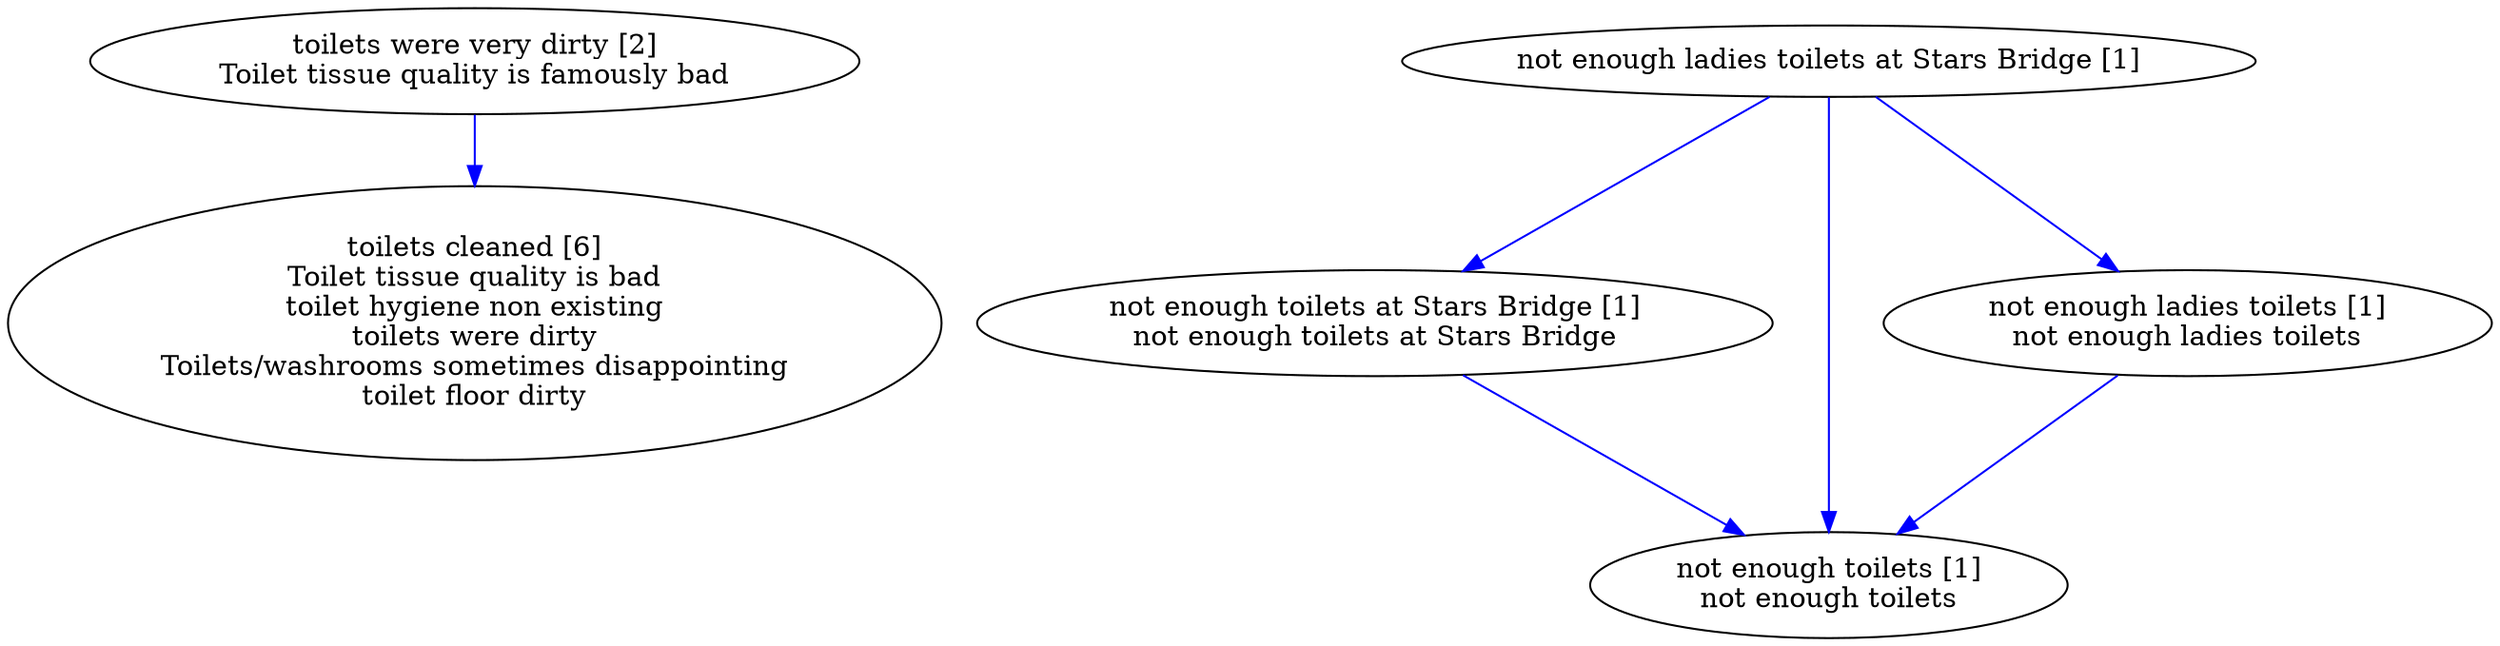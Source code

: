 digraph collapsedGraph {
"toilets cleaned [6]\nToilet tissue quality is bad\ntoilet hygiene non existing\ntoilets were dirty\nToilets/washrooms sometimes disappointing\ntoilet floor dirty""toilets were very dirty [2]\nToilet tissue quality is famously bad""not enough ladies toilets at Stars Bridge [1]""not enough toilets at Stars Bridge [1]\nnot enough toilets at Stars Bridge""not enough toilets [1]\nnot enough toilets""not enough ladies toilets [1]\nnot enough ladies toilets""toilets were very dirty [2]\nToilet tissue quality is famously bad" -> "toilets cleaned [6]\nToilet tissue quality is bad\ntoilet hygiene non existing\ntoilets were dirty\nToilets/washrooms sometimes disappointing\ntoilet floor dirty" [color=blue]
"not enough ladies toilets at Stars Bridge [1]" -> "not enough toilets at Stars Bridge [1]\nnot enough toilets at Stars Bridge" [color=blue]
"not enough toilets at Stars Bridge [1]\nnot enough toilets at Stars Bridge" -> "not enough toilets [1]\nnot enough toilets" [color=blue]
"not enough ladies toilets at Stars Bridge [1]" -> "not enough ladies toilets [1]\nnot enough ladies toilets" [color=blue]
"not enough ladies toilets [1]\nnot enough ladies toilets" -> "not enough toilets [1]\nnot enough toilets" [color=blue]
"not enough ladies toilets at Stars Bridge [1]" -> "not enough toilets [1]\nnot enough toilets" [color=blue]
}